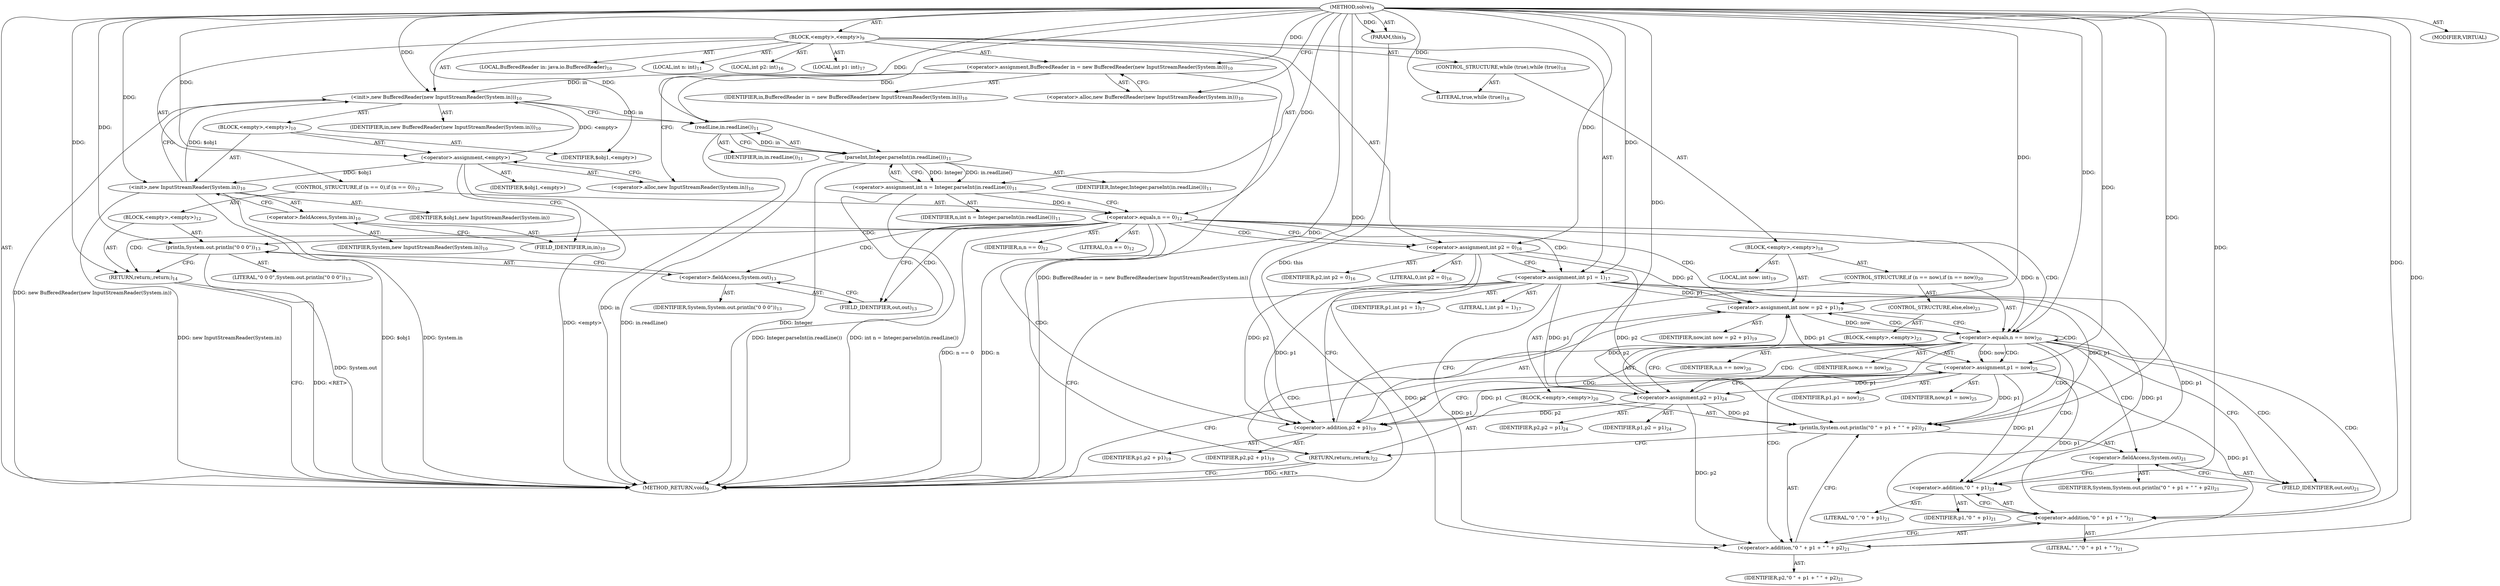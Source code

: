 digraph "solve" {  
"34" [label = <(METHOD,solve)<SUB>9</SUB>> ]
"35" [label = <(PARAM,this)<SUB>9</SUB>> ]
"36" [label = <(BLOCK,&lt;empty&gt;,&lt;empty&gt;)<SUB>9</SUB>> ]
"4" [label = <(LOCAL,BufferedReader in: java.io.BufferedReader)<SUB>10</SUB>> ]
"37" [label = <(&lt;operator&gt;.assignment,BufferedReader in = new BufferedReader(new InputStreamReader(System.in)))<SUB>10</SUB>> ]
"38" [label = <(IDENTIFIER,in,BufferedReader in = new BufferedReader(new InputStreamReader(System.in)))<SUB>10</SUB>> ]
"39" [label = <(&lt;operator&gt;.alloc,new BufferedReader(new InputStreamReader(System.in)))<SUB>10</SUB>> ]
"40" [label = <(&lt;init&gt;,new BufferedReader(new InputStreamReader(System.in)))<SUB>10</SUB>> ]
"3" [label = <(IDENTIFIER,in,new BufferedReader(new InputStreamReader(System.in)))<SUB>10</SUB>> ]
"41" [label = <(BLOCK,&lt;empty&gt;,&lt;empty&gt;)<SUB>10</SUB>> ]
"42" [label = <(&lt;operator&gt;.assignment,&lt;empty&gt;)> ]
"43" [label = <(IDENTIFIER,$obj1,&lt;empty&gt;)> ]
"44" [label = <(&lt;operator&gt;.alloc,new InputStreamReader(System.in))<SUB>10</SUB>> ]
"45" [label = <(&lt;init&gt;,new InputStreamReader(System.in))<SUB>10</SUB>> ]
"46" [label = <(IDENTIFIER,$obj1,new InputStreamReader(System.in))> ]
"47" [label = <(&lt;operator&gt;.fieldAccess,System.in)<SUB>10</SUB>> ]
"48" [label = <(IDENTIFIER,System,new InputStreamReader(System.in))<SUB>10</SUB>> ]
"49" [label = <(FIELD_IDENTIFIER,in,in)<SUB>10</SUB>> ]
"50" [label = <(IDENTIFIER,$obj1,&lt;empty&gt;)> ]
"51" [label = <(LOCAL,int n: int)<SUB>11</SUB>> ]
"52" [label = <(&lt;operator&gt;.assignment,int n = Integer.parseInt(in.readLine()))<SUB>11</SUB>> ]
"53" [label = <(IDENTIFIER,n,int n = Integer.parseInt(in.readLine()))<SUB>11</SUB>> ]
"54" [label = <(parseInt,Integer.parseInt(in.readLine()))<SUB>11</SUB>> ]
"55" [label = <(IDENTIFIER,Integer,Integer.parseInt(in.readLine()))<SUB>11</SUB>> ]
"56" [label = <(readLine,in.readLine())<SUB>11</SUB>> ]
"57" [label = <(IDENTIFIER,in,in.readLine())<SUB>11</SUB>> ]
"58" [label = <(CONTROL_STRUCTURE,if (n == 0),if (n == 0))<SUB>12</SUB>> ]
"59" [label = <(&lt;operator&gt;.equals,n == 0)<SUB>12</SUB>> ]
"60" [label = <(IDENTIFIER,n,n == 0)<SUB>12</SUB>> ]
"61" [label = <(LITERAL,0,n == 0)<SUB>12</SUB>> ]
"62" [label = <(BLOCK,&lt;empty&gt;,&lt;empty&gt;)<SUB>12</SUB>> ]
"63" [label = <(println,System.out.println(&quot;0 0 0&quot;))<SUB>13</SUB>> ]
"64" [label = <(&lt;operator&gt;.fieldAccess,System.out)<SUB>13</SUB>> ]
"65" [label = <(IDENTIFIER,System,System.out.println(&quot;0 0 0&quot;))<SUB>13</SUB>> ]
"66" [label = <(FIELD_IDENTIFIER,out,out)<SUB>13</SUB>> ]
"67" [label = <(LITERAL,&quot;0 0 0&quot;,System.out.println(&quot;0 0 0&quot;))<SUB>13</SUB>> ]
"68" [label = <(RETURN,return;,return;)<SUB>14</SUB>> ]
"69" [label = <(LOCAL,int p2: int)<SUB>16</SUB>> ]
"70" [label = <(&lt;operator&gt;.assignment,int p2 = 0)<SUB>16</SUB>> ]
"71" [label = <(IDENTIFIER,p2,int p2 = 0)<SUB>16</SUB>> ]
"72" [label = <(LITERAL,0,int p2 = 0)<SUB>16</SUB>> ]
"73" [label = <(LOCAL,int p1: int)<SUB>17</SUB>> ]
"74" [label = <(&lt;operator&gt;.assignment,int p1 = 1)<SUB>17</SUB>> ]
"75" [label = <(IDENTIFIER,p1,int p1 = 1)<SUB>17</SUB>> ]
"76" [label = <(LITERAL,1,int p1 = 1)<SUB>17</SUB>> ]
"77" [label = <(CONTROL_STRUCTURE,while (true),while (true))<SUB>18</SUB>> ]
"78" [label = <(LITERAL,true,while (true))<SUB>18</SUB>> ]
"79" [label = <(BLOCK,&lt;empty&gt;,&lt;empty&gt;)<SUB>18</SUB>> ]
"80" [label = <(LOCAL,int now: int)<SUB>19</SUB>> ]
"81" [label = <(&lt;operator&gt;.assignment,int now = p2 + p1)<SUB>19</SUB>> ]
"82" [label = <(IDENTIFIER,now,int now = p2 + p1)<SUB>19</SUB>> ]
"83" [label = <(&lt;operator&gt;.addition,p2 + p1)<SUB>19</SUB>> ]
"84" [label = <(IDENTIFIER,p2,p2 + p1)<SUB>19</SUB>> ]
"85" [label = <(IDENTIFIER,p1,p2 + p1)<SUB>19</SUB>> ]
"86" [label = <(CONTROL_STRUCTURE,if (n == now),if (n == now))<SUB>20</SUB>> ]
"87" [label = <(&lt;operator&gt;.equals,n == now)<SUB>20</SUB>> ]
"88" [label = <(IDENTIFIER,n,n == now)<SUB>20</SUB>> ]
"89" [label = <(IDENTIFIER,now,n == now)<SUB>20</SUB>> ]
"90" [label = <(BLOCK,&lt;empty&gt;,&lt;empty&gt;)<SUB>20</SUB>> ]
"91" [label = <(println,System.out.println(&quot;0 &quot; + p1 + &quot; &quot; + p2))<SUB>21</SUB>> ]
"92" [label = <(&lt;operator&gt;.fieldAccess,System.out)<SUB>21</SUB>> ]
"93" [label = <(IDENTIFIER,System,System.out.println(&quot;0 &quot; + p1 + &quot; &quot; + p2))<SUB>21</SUB>> ]
"94" [label = <(FIELD_IDENTIFIER,out,out)<SUB>21</SUB>> ]
"95" [label = <(&lt;operator&gt;.addition,&quot;0 &quot; + p1 + &quot; &quot; + p2)<SUB>21</SUB>> ]
"96" [label = <(&lt;operator&gt;.addition,&quot;0 &quot; + p1 + &quot; &quot;)<SUB>21</SUB>> ]
"97" [label = <(&lt;operator&gt;.addition,&quot;0 &quot; + p1)<SUB>21</SUB>> ]
"98" [label = <(LITERAL,&quot;0 &quot;,&quot;0 &quot; + p1)<SUB>21</SUB>> ]
"99" [label = <(IDENTIFIER,p1,&quot;0 &quot; + p1)<SUB>21</SUB>> ]
"100" [label = <(LITERAL,&quot; &quot;,&quot;0 &quot; + p1 + &quot; &quot;)<SUB>21</SUB>> ]
"101" [label = <(IDENTIFIER,p2,&quot;0 &quot; + p1 + &quot; &quot; + p2)<SUB>21</SUB>> ]
"102" [label = <(RETURN,return;,return;)<SUB>22</SUB>> ]
"103" [label = <(CONTROL_STRUCTURE,else,else)<SUB>23</SUB>> ]
"104" [label = <(BLOCK,&lt;empty&gt;,&lt;empty&gt;)<SUB>23</SUB>> ]
"105" [label = <(&lt;operator&gt;.assignment,p2 = p1)<SUB>24</SUB>> ]
"106" [label = <(IDENTIFIER,p2,p2 = p1)<SUB>24</SUB>> ]
"107" [label = <(IDENTIFIER,p1,p2 = p1)<SUB>24</SUB>> ]
"108" [label = <(&lt;operator&gt;.assignment,p1 = now)<SUB>25</SUB>> ]
"109" [label = <(IDENTIFIER,p1,p1 = now)<SUB>25</SUB>> ]
"110" [label = <(IDENTIFIER,now,p1 = now)<SUB>25</SUB>> ]
"111" [label = <(MODIFIER,VIRTUAL)> ]
"112" [label = <(METHOD_RETURN,void)<SUB>9</SUB>> ]
  "34" -> "35"  [ label = "AST: "] 
  "34" -> "36"  [ label = "AST: "] 
  "34" -> "111"  [ label = "AST: "] 
  "34" -> "112"  [ label = "AST: "] 
  "36" -> "4"  [ label = "AST: "] 
  "36" -> "37"  [ label = "AST: "] 
  "36" -> "40"  [ label = "AST: "] 
  "36" -> "51"  [ label = "AST: "] 
  "36" -> "52"  [ label = "AST: "] 
  "36" -> "58"  [ label = "AST: "] 
  "36" -> "69"  [ label = "AST: "] 
  "36" -> "70"  [ label = "AST: "] 
  "36" -> "73"  [ label = "AST: "] 
  "36" -> "74"  [ label = "AST: "] 
  "36" -> "77"  [ label = "AST: "] 
  "37" -> "38"  [ label = "AST: "] 
  "37" -> "39"  [ label = "AST: "] 
  "40" -> "3"  [ label = "AST: "] 
  "40" -> "41"  [ label = "AST: "] 
  "41" -> "42"  [ label = "AST: "] 
  "41" -> "45"  [ label = "AST: "] 
  "41" -> "50"  [ label = "AST: "] 
  "42" -> "43"  [ label = "AST: "] 
  "42" -> "44"  [ label = "AST: "] 
  "45" -> "46"  [ label = "AST: "] 
  "45" -> "47"  [ label = "AST: "] 
  "47" -> "48"  [ label = "AST: "] 
  "47" -> "49"  [ label = "AST: "] 
  "52" -> "53"  [ label = "AST: "] 
  "52" -> "54"  [ label = "AST: "] 
  "54" -> "55"  [ label = "AST: "] 
  "54" -> "56"  [ label = "AST: "] 
  "56" -> "57"  [ label = "AST: "] 
  "58" -> "59"  [ label = "AST: "] 
  "58" -> "62"  [ label = "AST: "] 
  "59" -> "60"  [ label = "AST: "] 
  "59" -> "61"  [ label = "AST: "] 
  "62" -> "63"  [ label = "AST: "] 
  "62" -> "68"  [ label = "AST: "] 
  "63" -> "64"  [ label = "AST: "] 
  "63" -> "67"  [ label = "AST: "] 
  "64" -> "65"  [ label = "AST: "] 
  "64" -> "66"  [ label = "AST: "] 
  "70" -> "71"  [ label = "AST: "] 
  "70" -> "72"  [ label = "AST: "] 
  "74" -> "75"  [ label = "AST: "] 
  "74" -> "76"  [ label = "AST: "] 
  "77" -> "78"  [ label = "AST: "] 
  "77" -> "79"  [ label = "AST: "] 
  "79" -> "80"  [ label = "AST: "] 
  "79" -> "81"  [ label = "AST: "] 
  "79" -> "86"  [ label = "AST: "] 
  "81" -> "82"  [ label = "AST: "] 
  "81" -> "83"  [ label = "AST: "] 
  "83" -> "84"  [ label = "AST: "] 
  "83" -> "85"  [ label = "AST: "] 
  "86" -> "87"  [ label = "AST: "] 
  "86" -> "90"  [ label = "AST: "] 
  "86" -> "103"  [ label = "AST: "] 
  "87" -> "88"  [ label = "AST: "] 
  "87" -> "89"  [ label = "AST: "] 
  "90" -> "91"  [ label = "AST: "] 
  "90" -> "102"  [ label = "AST: "] 
  "91" -> "92"  [ label = "AST: "] 
  "91" -> "95"  [ label = "AST: "] 
  "92" -> "93"  [ label = "AST: "] 
  "92" -> "94"  [ label = "AST: "] 
  "95" -> "96"  [ label = "AST: "] 
  "95" -> "101"  [ label = "AST: "] 
  "96" -> "97"  [ label = "AST: "] 
  "96" -> "100"  [ label = "AST: "] 
  "97" -> "98"  [ label = "AST: "] 
  "97" -> "99"  [ label = "AST: "] 
  "103" -> "104"  [ label = "AST: "] 
  "104" -> "105"  [ label = "AST: "] 
  "104" -> "108"  [ label = "AST: "] 
  "105" -> "106"  [ label = "AST: "] 
  "105" -> "107"  [ label = "AST: "] 
  "108" -> "109"  [ label = "AST: "] 
  "108" -> "110"  [ label = "AST: "] 
  "37" -> "44"  [ label = "CFG: "] 
  "40" -> "56"  [ label = "CFG: "] 
  "52" -> "59"  [ label = "CFG: "] 
  "70" -> "74"  [ label = "CFG: "] 
  "74" -> "112"  [ label = "CFG: "] 
  "74" -> "83"  [ label = "CFG: "] 
  "39" -> "37"  [ label = "CFG: "] 
  "54" -> "52"  [ label = "CFG: "] 
  "59" -> "66"  [ label = "CFG: "] 
  "59" -> "70"  [ label = "CFG: "] 
  "42" -> "49"  [ label = "CFG: "] 
  "45" -> "40"  [ label = "CFG: "] 
  "56" -> "54"  [ label = "CFG: "] 
  "63" -> "68"  [ label = "CFG: "] 
  "68" -> "112"  [ label = "CFG: "] 
  "81" -> "87"  [ label = "CFG: "] 
  "44" -> "42"  [ label = "CFG: "] 
  "47" -> "45"  [ label = "CFG: "] 
  "64" -> "63"  [ label = "CFG: "] 
  "83" -> "81"  [ label = "CFG: "] 
  "87" -> "94"  [ label = "CFG: "] 
  "87" -> "105"  [ label = "CFG: "] 
  "49" -> "47"  [ label = "CFG: "] 
  "66" -> "64"  [ label = "CFG: "] 
  "91" -> "102"  [ label = "CFG: "] 
  "102" -> "112"  [ label = "CFG: "] 
  "92" -> "97"  [ label = "CFG: "] 
  "95" -> "91"  [ label = "CFG: "] 
  "105" -> "108"  [ label = "CFG: "] 
  "108" -> "112"  [ label = "CFG: "] 
  "108" -> "83"  [ label = "CFG: "] 
  "94" -> "92"  [ label = "CFG: "] 
  "96" -> "95"  [ label = "CFG: "] 
  "97" -> "96"  [ label = "CFG: "] 
  "34" -> "39"  [ label = "CFG: "] 
  "102" -> "112"  [ label = "DDG: &lt;RET&gt;"] 
  "68" -> "112"  [ label = "DDG: &lt;RET&gt;"] 
  "35" -> "112"  [ label = "DDG: this"] 
  "37" -> "112"  [ label = "DDG: BufferedReader in = new BufferedReader(new InputStreamReader(System.in))"] 
  "42" -> "112"  [ label = "DDG: &lt;empty&gt;"] 
  "45" -> "112"  [ label = "DDG: $obj1"] 
  "45" -> "112"  [ label = "DDG: System.in"] 
  "45" -> "112"  [ label = "DDG: new InputStreamReader(System.in)"] 
  "40" -> "112"  [ label = "DDG: new BufferedReader(new InputStreamReader(System.in))"] 
  "56" -> "112"  [ label = "DDG: in"] 
  "54" -> "112"  [ label = "DDG: in.readLine()"] 
  "52" -> "112"  [ label = "DDG: Integer.parseInt(in.readLine())"] 
  "52" -> "112"  [ label = "DDG: int n = Integer.parseInt(in.readLine())"] 
  "59" -> "112"  [ label = "DDG: n"] 
  "59" -> "112"  [ label = "DDG: n == 0"] 
  "63" -> "112"  [ label = "DDG: System.out"] 
  "54" -> "112"  [ label = "DDG: Integer"] 
  "34" -> "35"  [ label = "DDG: "] 
  "34" -> "37"  [ label = "DDG: "] 
  "54" -> "52"  [ label = "DDG: Integer"] 
  "54" -> "52"  [ label = "DDG: in.readLine()"] 
  "34" -> "70"  [ label = "DDG: "] 
  "34" -> "74"  [ label = "DDG: "] 
  "37" -> "40"  [ label = "DDG: in"] 
  "34" -> "40"  [ label = "DDG: "] 
  "42" -> "40"  [ label = "DDG: &lt;empty&gt;"] 
  "45" -> "40"  [ label = "DDG: $obj1"] 
  "34" -> "78"  [ label = "DDG: "] 
  "34" -> "42"  [ label = "DDG: "] 
  "34" -> "50"  [ label = "DDG: "] 
  "34" -> "54"  [ label = "DDG: "] 
  "56" -> "54"  [ label = "DDG: in"] 
  "52" -> "59"  [ label = "DDG: n"] 
  "34" -> "59"  [ label = "DDG: "] 
  "34" -> "68"  [ label = "DDG: "] 
  "70" -> "81"  [ label = "DDG: p2"] 
  "105" -> "81"  [ label = "DDG: p2"] 
  "34" -> "81"  [ label = "DDG: "] 
  "74" -> "81"  [ label = "DDG: p1"] 
  "108" -> "81"  [ label = "DDG: p1"] 
  "42" -> "45"  [ label = "DDG: $obj1"] 
  "34" -> "45"  [ label = "DDG: "] 
  "40" -> "56"  [ label = "DDG: in"] 
  "34" -> "56"  [ label = "DDG: "] 
  "34" -> "63"  [ label = "DDG: "] 
  "70" -> "83"  [ label = "DDG: p2"] 
  "105" -> "83"  [ label = "DDG: p2"] 
  "34" -> "83"  [ label = "DDG: "] 
  "74" -> "83"  [ label = "DDG: p1"] 
  "108" -> "83"  [ label = "DDG: p1"] 
  "59" -> "87"  [ label = "DDG: n"] 
  "34" -> "87"  [ label = "DDG: "] 
  "81" -> "87"  [ label = "DDG: now"] 
  "34" -> "102"  [ label = "DDG: "] 
  "34" -> "91"  [ label = "DDG: "] 
  "74" -> "91"  [ label = "DDG: p1"] 
  "108" -> "91"  [ label = "DDG: p1"] 
  "70" -> "91"  [ label = "DDG: p2"] 
  "105" -> "91"  [ label = "DDG: p2"] 
  "34" -> "105"  [ label = "DDG: "] 
  "74" -> "105"  [ label = "DDG: p1"] 
  "108" -> "105"  [ label = "DDG: p1"] 
  "87" -> "108"  [ label = "DDG: now"] 
  "34" -> "108"  [ label = "DDG: "] 
  "34" -> "95"  [ label = "DDG: "] 
  "74" -> "95"  [ label = "DDG: p1"] 
  "108" -> "95"  [ label = "DDG: p1"] 
  "70" -> "95"  [ label = "DDG: p2"] 
  "105" -> "95"  [ label = "DDG: p2"] 
  "34" -> "96"  [ label = "DDG: "] 
  "74" -> "96"  [ label = "DDG: p1"] 
  "108" -> "96"  [ label = "DDG: p1"] 
  "34" -> "97"  [ label = "DDG: "] 
  "74" -> "97"  [ label = "DDG: p1"] 
  "108" -> "97"  [ label = "DDG: p1"] 
  "59" -> "68"  [ label = "CDG: "] 
  "59" -> "64"  [ label = "CDG: "] 
  "59" -> "66"  [ label = "CDG: "] 
  "59" -> "70"  [ label = "CDG: "] 
  "59" -> "74"  [ label = "CDG: "] 
  "59" -> "63"  [ label = "CDG: "] 
  "59" -> "83"  [ label = "CDG: "] 
  "59" -> "81"  [ label = "CDG: "] 
  "59" -> "87"  [ label = "CDG: "] 
  "87" -> "94"  [ label = "CDG: "] 
  "87" -> "96"  [ label = "CDG: "] 
  "87" -> "105"  [ label = "CDG: "] 
  "87" -> "102"  [ label = "CDG: "] 
  "87" -> "95"  [ label = "CDG: "] 
  "87" -> "92"  [ label = "CDG: "] 
  "87" -> "97"  [ label = "CDG: "] 
  "87" -> "91"  [ label = "CDG: "] 
  "87" -> "108"  [ label = "CDG: "] 
  "87" -> "83"  [ label = "CDG: "] 
  "87" -> "81"  [ label = "CDG: "] 
  "87" -> "87"  [ label = "CDG: "] 
}
